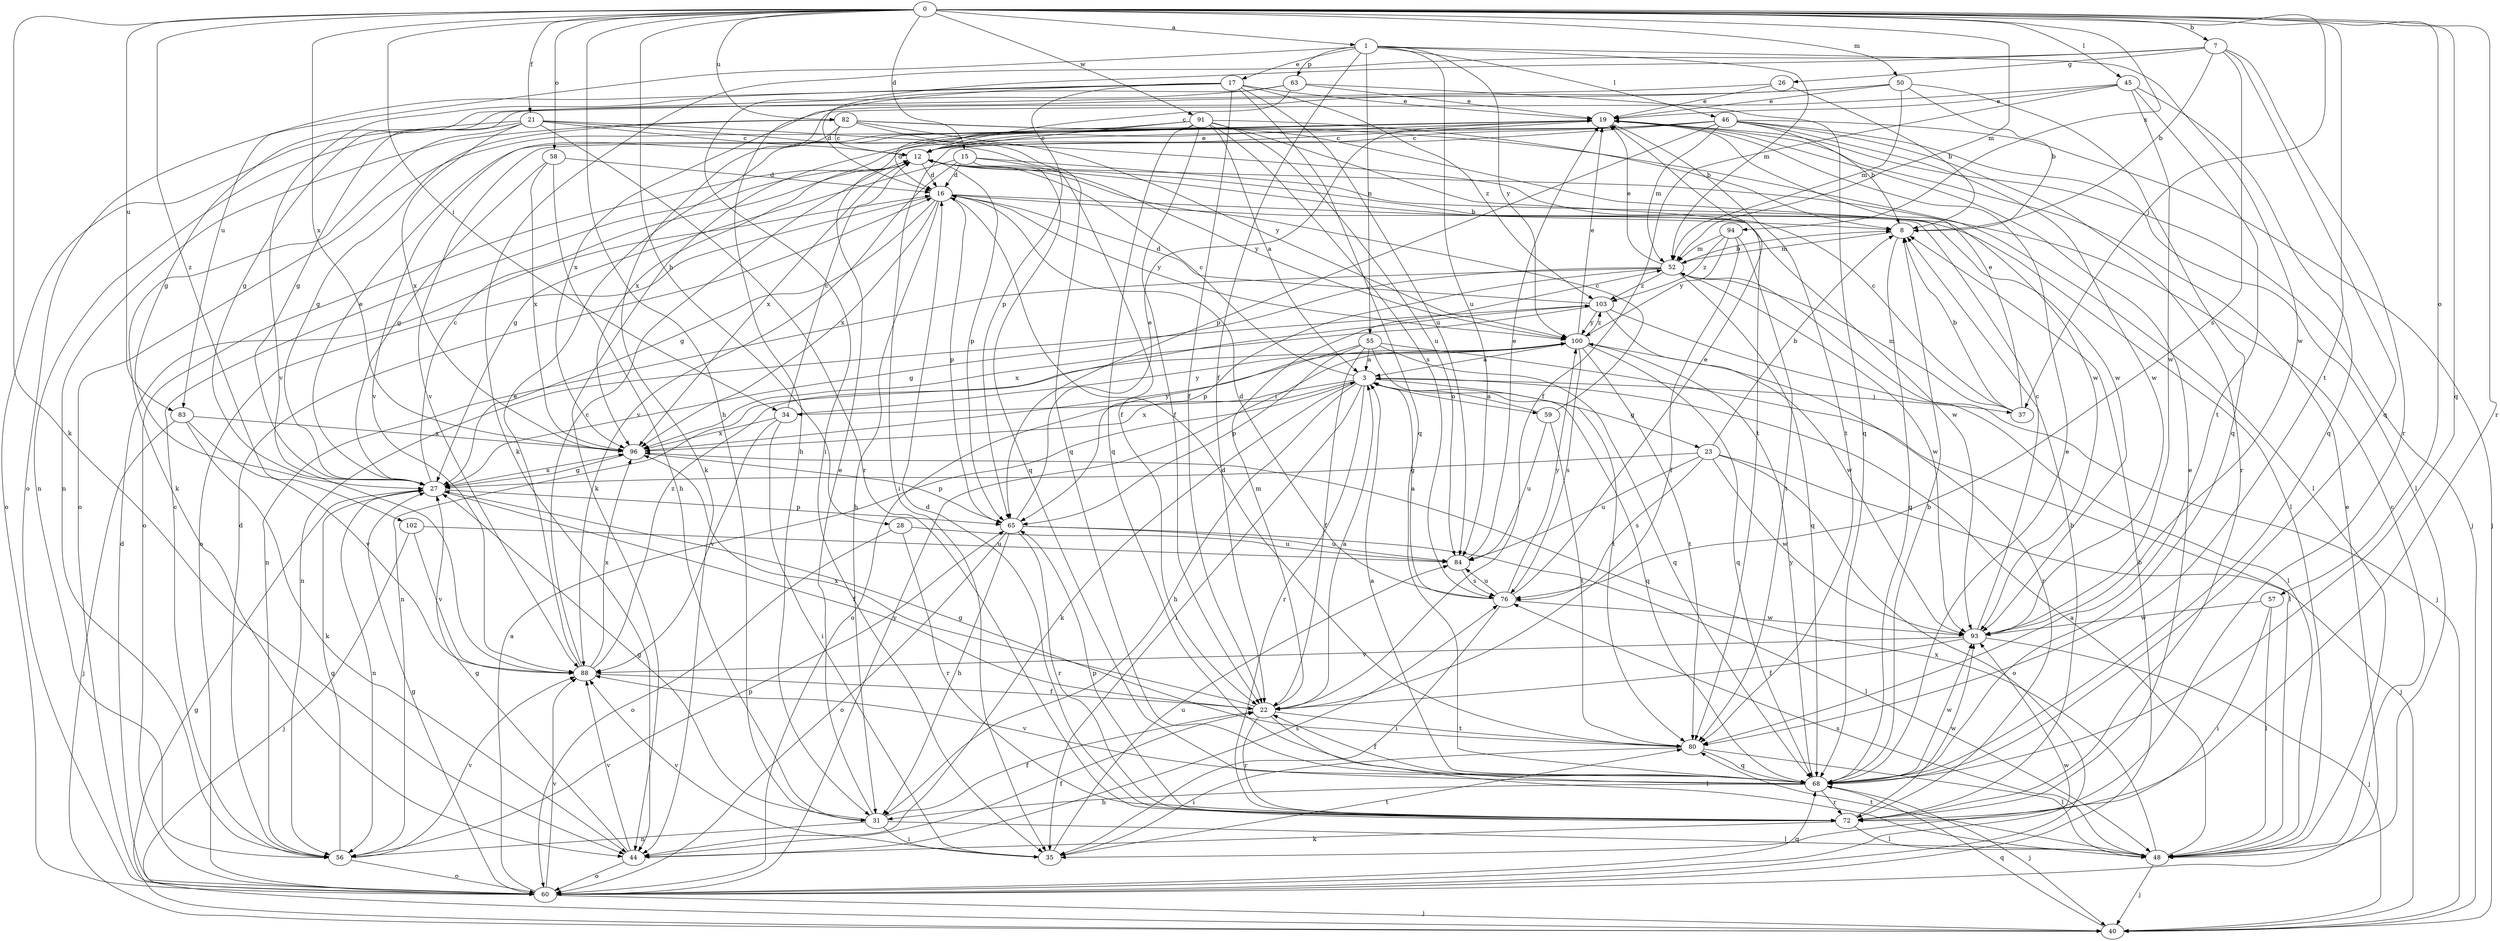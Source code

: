 strict digraph  {
0;
1;
3;
7;
8;
12;
15;
16;
17;
19;
21;
22;
23;
26;
27;
28;
31;
34;
35;
37;
40;
44;
45;
46;
48;
50;
52;
55;
56;
57;
58;
59;
60;
63;
65;
68;
72;
76;
80;
82;
83;
84;
88;
91;
93;
94;
96;
100;
102;
103;
0 -> 1  [label=a];
0 -> 7  [label=b];
0 -> 15  [label=d];
0 -> 21  [label=f];
0 -> 28  [label=h];
0 -> 31  [label=h];
0 -> 34  [label=i];
0 -> 37  [label=j];
0 -> 44  [label=k];
0 -> 45  [label=l];
0 -> 50  [label=m];
0 -> 52  [label=m];
0 -> 57  [label=o];
0 -> 58  [label=o];
0 -> 68  [label=q];
0 -> 72  [label=r];
0 -> 80  [label=t];
0 -> 82  [label=u];
0 -> 83  [label=u];
0 -> 91  [label=w];
0 -> 94  [label=x];
0 -> 96  [label=x];
0 -> 102  [label=z];
1 -> 17  [label=e];
1 -> 22  [label=f];
1 -> 46  [label=l];
1 -> 52  [label=m];
1 -> 55  [label=n];
1 -> 63  [label=p];
1 -> 83  [label=u];
1 -> 84  [label=u];
1 -> 93  [label=w];
1 -> 100  [label=y];
3 -> 12  [label=c];
3 -> 23  [label=g];
3 -> 31  [label=h];
3 -> 34  [label=i];
3 -> 35  [label=i];
3 -> 37  [label=j];
3 -> 44  [label=k];
3 -> 59  [label=o];
3 -> 68  [label=q];
3 -> 72  [label=r];
3 -> 96  [label=x];
7 -> 8  [label=b];
7 -> 26  [label=g];
7 -> 35  [label=i];
7 -> 44  [label=k];
7 -> 68  [label=q];
7 -> 72  [label=r];
7 -> 76  [label=s];
8 -> 52  [label=m];
8 -> 68  [label=q];
12 -> 16  [label=d];
12 -> 19  [label=e];
12 -> 60  [label=o];
12 -> 65  [label=p];
12 -> 96  [label=x];
15 -> 16  [label=d];
15 -> 27  [label=g];
15 -> 48  [label=l];
15 -> 68  [label=q];
15 -> 88  [label=v];
15 -> 100  [label=y];
16 -> 8  [label=b];
16 -> 27  [label=g];
16 -> 31  [label=h];
16 -> 60  [label=o];
16 -> 65  [label=p];
16 -> 93  [label=w];
16 -> 96  [label=x];
16 -> 100  [label=y];
17 -> 19  [label=e];
17 -> 22  [label=f];
17 -> 31  [label=h];
17 -> 60  [label=o];
17 -> 65  [label=p];
17 -> 68  [label=q];
17 -> 84  [label=u];
17 -> 88  [label=v];
17 -> 103  [label=z];
19 -> 12  [label=c];
19 -> 40  [label=j];
19 -> 44  [label=k];
19 -> 80  [label=t];
21 -> 12  [label=c];
21 -> 22  [label=f];
21 -> 44  [label=k];
21 -> 56  [label=n];
21 -> 60  [label=o];
21 -> 72  [label=r];
21 -> 93  [label=w];
21 -> 96  [label=x];
22 -> 3  [label=a];
22 -> 48  [label=l];
22 -> 52  [label=m];
22 -> 72  [label=r];
22 -> 80  [label=t];
22 -> 96  [label=x];
23 -> 8  [label=b];
23 -> 27  [label=g];
23 -> 40  [label=j];
23 -> 60  [label=o];
23 -> 76  [label=s];
23 -> 84  [label=u];
23 -> 93  [label=w];
26 -> 8  [label=b];
26 -> 19  [label=e];
26 -> 27  [label=g];
27 -> 12  [label=c];
27 -> 19  [label=e];
27 -> 22  [label=f];
27 -> 56  [label=n];
27 -> 65  [label=p];
27 -> 96  [label=x];
28 -> 60  [label=o];
28 -> 72  [label=r];
28 -> 84  [label=u];
31 -> 19  [label=e];
31 -> 22  [label=f];
31 -> 27  [label=g];
31 -> 35  [label=i];
31 -> 48  [label=l];
31 -> 56  [label=n];
34 -> 12  [label=c];
34 -> 35  [label=i];
34 -> 88  [label=v];
34 -> 96  [label=x];
34 -> 100  [label=y];
35 -> 80  [label=t];
35 -> 84  [label=u];
35 -> 88  [label=v];
37 -> 8  [label=b];
37 -> 12  [label=c];
37 -> 19  [label=e];
37 -> 52  [label=m];
40 -> 27  [label=g];
40 -> 68  [label=q];
44 -> 22  [label=f];
44 -> 27  [label=g];
44 -> 60  [label=o];
44 -> 76  [label=s];
44 -> 88  [label=v];
45 -> 19  [label=e];
45 -> 22  [label=f];
45 -> 44  [label=k];
45 -> 68  [label=q];
45 -> 80  [label=t];
45 -> 93  [label=w];
46 -> 8  [label=b];
46 -> 12  [label=c];
46 -> 35  [label=i];
46 -> 40  [label=j];
46 -> 48  [label=l];
46 -> 52  [label=m];
46 -> 65  [label=p];
46 -> 72  [label=r];
46 -> 88  [label=v];
46 -> 93  [label=w];
46 -> 96  [label=x];
48 -> 3  [label=a];
48 -> 12  [label=c];
48 -> 40  [label=j];
48 -> 76  [label=s];
48 -> 80  [label=t];
48 -> 96  [label=x];
50 -> 8  [label=b];
50 -> 19  [label=e];
50 -> 27  [label=g];
50 -> 52  [label=m];
50 -> 68  [label=q];
50 -> 96  [label=x];
52 -> 8  [label=b];
52 -> 19  [label=e];
52 -> 27  [label=g];
52 -> 40  [label=j];
52 -> 56  [label=n];
52 -> 65  [label=p];
52 -> 68  [label=q];
52 -> 93  [label=w];
52 -> 103  [label=z];
55 -> 3  [label=a];
55 -> 22  [label=f];
55 -> 48  [label=l];
55 -> 60  [label=o];
55 -> 65  [label=p];
55 -> 68  [label=q];
55 -> 80  [label=t];
56 -> 12  [label=c];
56 -> 16  [label=d];
56 -> 27  [label=g];
56 -> 60  [label=o];
56 -> 65  [label=p];
56 -> 88  [label=v];
57 -> 35  [label=i];
57 -> 48  [label=l];
57 -> 93  [label=w];
58 -> 16  [label=d];
58 -> 27  [label=g];
58 -> 31  [label=h];
58 -> 96  [label=x];
59 -> 3  [label=a];
59 -> 12  [label=c];
59 -> 80  [label=t];
59 -> 84  [label=u];
60 -> 3  [label=a];
60 -> 8  [label=b];
60 -> 16  [label=d];
60 -> 19  [label=e];
60 -> 27  [label=g];
60 -> 40  [label=j];
60 -> 68  [label=q];
60 -> 88  [label=v];
60 -> 93  [label=w];
60 -> 100  [label=y];
63 -> 12  [label=c];
63 -> 16  [label=d];
63 -> 19  [label=e];
63 -> 27  [label=g];
63 -> 68  [label=q];
65 -> 19  [label=e];
65 -> 31  [label=h];
65 -> 48  [label=l];
65 -> 60  [label=o];
65 -> 72  [label=r];
65 -> 84  [label=u];
68 -> 3  [label=a];
68 -> 8  [label=b];
68 -> 19  [label=e];
68 -> 22  [label=f];
68 -> 31  [label=h];
68 -> 40  [label=j];
68 -> 72  [label=r];
68 -> 88  [label=v];
68 -> 93  [label=w];
68 -> 100  [label=y];
72 -> 8  [label=b];
72 -> 16  [label=d];
72 -> 19  [label=e];
72 -> 44  [label=k];
72 -> 48  [label=l];
72 -> 65  [label=p];
72 -> 93  [label=w];
76 -> 3  [label=a];
76 -> 16  [label=d];
76 -> 19  [label=e];
76 -> 35  [label=i];
76 -> 84  [label=u];
76 -> 93  [label=w];
76 -> 100  [label=y];
80 -> 16  [label=d];
80 -> 27  [label=g];
80 -> 35  [label=i];
80 -> 48  [label=l];
80 -> 68  [label=q];
82 -> 12  [label=c];
82 -> 27  [label=g];
82 -> 48  [label=l];
82 -> 56  [label=n];
82 -> 68  [label=q];
82 -> 88  [label=v];
82 -> 93  [label=w];
82 -> 100  [label=y];
83 -> 40  [label=j];
83 -> 44  [label=k];
83 -> 88  [label=v];
83 -> 96  [label=x];
84 -> 19  [label=e];
84 -> 76  [label=s];
88 -> 12  [label=c];
88 -> 19  [label=e];
88 -> 22  [label=f];
88 -> 96  [label=x];
88 -> 103  [label=z];
91 -> 3  [label=a];
91 -> 8  [label=b];
91 -> 12  [label=c];
91 -> 16  [label=d];
91 -> 22  [label=f];
91 -> 60  [label=o];
91 -> 68  [label=q];
91 -> 76  [label=s];
91 -> 80  [label=t];
91 -> 84  [label=u];
93 -> 12  [label=c];
93 -> 22  [label=f];
93 -> 40  [label=j];
93 -> 88  [label=v];
94 -> 22  [label=f];
94 -> 52  [label=m];
94 -> 80  [label=t];
94 -> 100  [label=y];
94 -> 103  [label=z];
96 -> 27  [label=g];
96 -> 65  [label=p];
96 -> 100  [label=y];
100 -> 3  [label=a];
100 -> 19  [label=e];
100 -> 56  [label=n];
100 -> 68  [label=q];
100 -> 72  [label=r];
100 -> 76  [label=s];
100 -> 80  [label=t];
100 -> 103  [label=z];
102 -> 40  [label=j];
102 -> 84  [label=u];
102 -> 88  [label=v];
103 -> 16  [label=d];
103 -> 48  [label=l];
103 -> 56  [label=n];
103 -> 93  [label=w];
103 -> 96  [label=x];
103 -> 100  [label=y];
}

